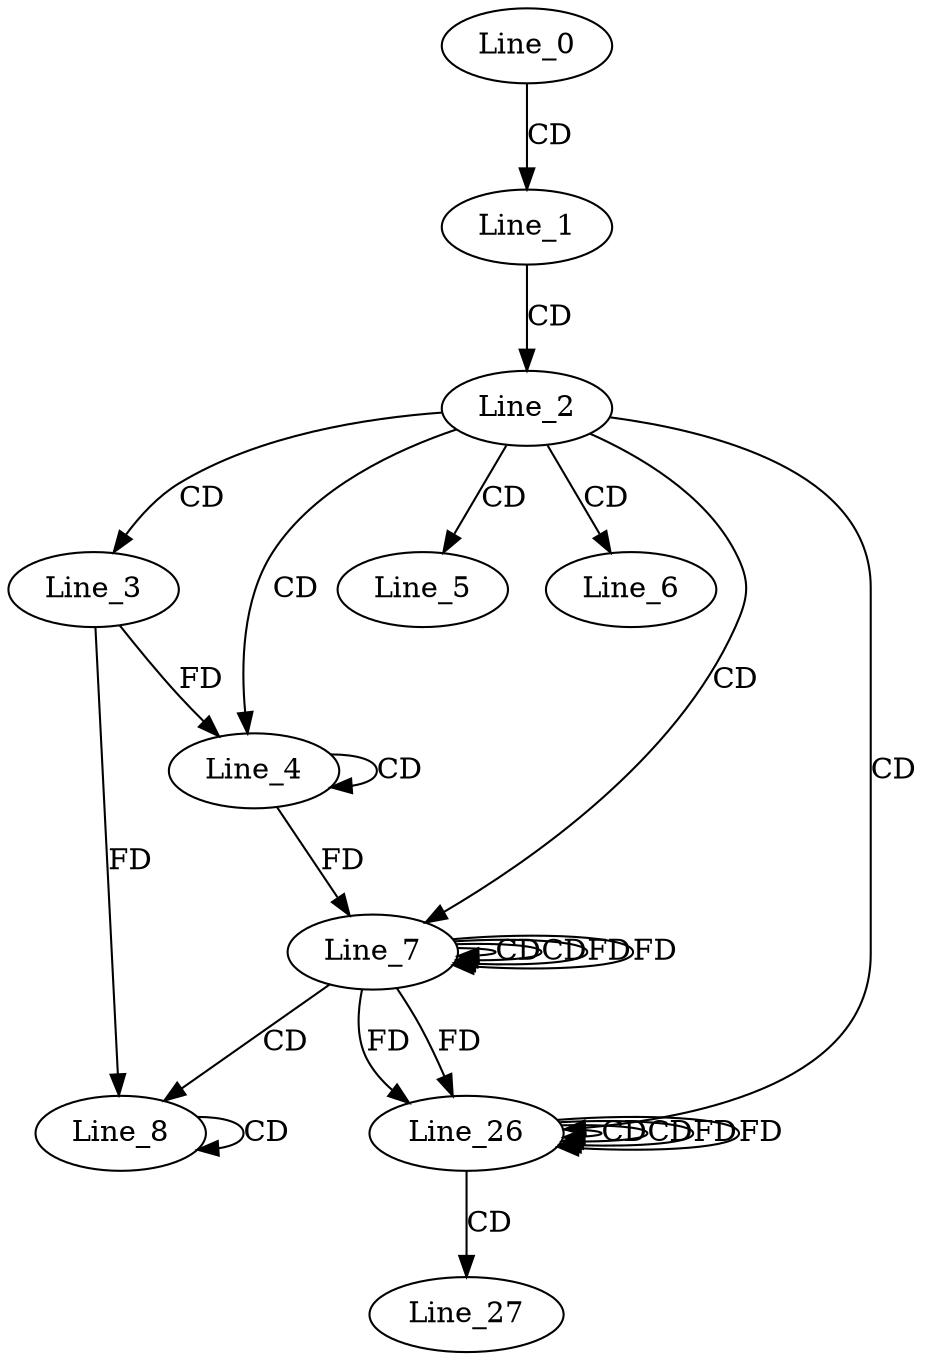 digraph G {
  Line_0;
  Line_1;
  Line_2;
  Line_3;
  Line_4;
  Line_4;
  Line_5;
  Line_6;
  Line_7;
  Line_7;
  Line_7;
  Line_8;
  Line_8;
  Line_26;
  Line_26;
  Line_26;
  Line_27;
  Line_0 -> Line_1 [ label="CD" ];
  Line_1 -> Line_2 [ label="CD" ];
  Line_2 -> Line_3 [ label="CD" ];
  Line_2 -> Line_4 [ label="CD" ];
  Line_4 -> Line_4 [ label="CD" ];
  Line_3 -> Line_4 [ label="FD" ];
  Line_2 -> Line_5 [ label="CD" ];
  Line_2 -> Line_6 [ label="CD" ];
  Line_2 -> Line_7 [ label="CD" ];
  Line_7 -> Line_7 [ label="CD" ];
  Line_4 -> Line_7 [ label="FD" ];
  Line_7 -> Line_7 [ label="CD" ];
  Line_7 -> Line_7 [ label="FD" ];
  Line_7 -> Line_8 [ label="CD" ];
  Line_8 -> Line_8 [ label="CD" ];
  Line_3 -> Line_8 [ label="FD" ];
  Line_2 -> Line_26 [ label="CD" ];
  Line_26 -> Line_26 [ label="CD" ];
  Line_7 -> Line_26 [ label="FD" ];
  Line_26 -> Line_26 [ label="CD" ];
  Line_26 -> Line_26 [ label="FD" ];
  Line_7 -> Line_26 [ label="FD" ];
  Line_26 -> Line_27 [ label="CD" ];
  Line_7 -> Line_7 [ label="FD" ];
  Line_26 -> Line_26 [ label="FD" ];
}

